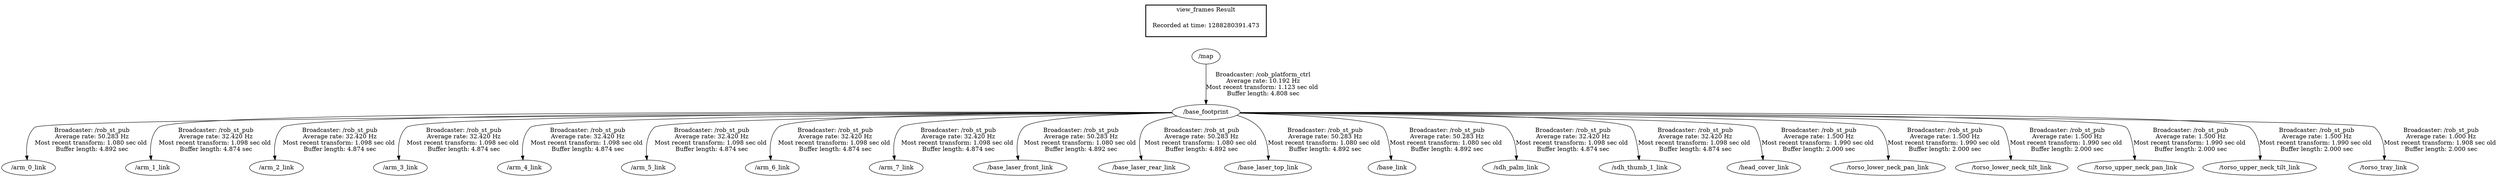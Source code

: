 digraph G {
"/base_footprint" -> "/arm_0_link"[label="Broadcaster: /rob_st_pub\nAverage rate: 50.283 Hz\nMost recent transform: 1.080 sec old \nBuffer length: 4.892 sec\n"];
"/map" -> "/base_footprint"[label="Broadcaster: /cob_platform_ctrl\nAverage rate: 10.192 Hz\nMost recent transform: 1.123 sec old \nBuffer length: 4.808 sec\n"];
"/base_footprint" -> "/arm_1_link"[label="Broadcaster: /rob_st_pub\nAverage rate: 32.420 Hz\nMost recent transform: 1.098 sec old \nBuffer length: 4.874 sec\n"];
"/base_footprint" -> "/arm_2_link"[label="Broadcaster: /rob_st_pub\nAverage rate: 32.420 Hz\nMost recent transform: 1.098 sec old \nBuffer length: 4.874 sec\n"];
"/base_footprint" -> "/arm_3_link"[label="Broadcaster: /rob_st_pub\nAverage rate: 32.420 Hz\nMost recent transform: 1.098 sec old \nBuffer length: 4.874 sec\n"];
"/base_footprint" -> "/arm_4_link"[label="Broadcaster: /rob_st_pub\nAverage rate: 32.420 Hz\nMost recent transform: 1.098 sec old \nBuffer length: 4.874 sec\n"];
"/base_footprint" -> "/arm_5_link"[label="Broadcaster: /rob_st_pub\nAverage rate: 32.420 Hz\nMost recent transform: 1.098 sec old \nBuffer length: 4.874 sec\n"];
"/base_footprint" -> "/arm_6_link"[label="Broadcaster: /rob_st_pub\nAverage rate: 32.420 Hz\nMost recent transform: 1.098 sec old \nBuffer length: 4.874 sec\n"];
"/base_footprint" -> "/arm_7_link"[label="Broadcaster: /rob_st_pub\nAverage rate: 32.420 Hz\nMost recent transform: 1.098 sec old \nBuffer length: 4.874 sec\n"];
"/base_footprint" -> "/base_laser_front_link"[label="Broadcaster: /rob_st_pub\nAverage rate: 50.283 Hz\nMost recent transform: 1.080 sec old \nBuffer length: 4.892 sec\n"];
"/base_footprint" -> "/base_laser_rear_link"[label="Broadcaster: /rob_st_pub\nAverage rate: 50.283 Hz\nMost recent transform: 1.080 sec old \nBuffer length: 4.892 sec\n"];
"/base_footprint" -> "/base_laser_top_link"[label="Broadcaster: /rob_st_pub\nAverage rate: 50.283 Hz\nMost recent transform: 1.080 sec old \nBuffer length: 4.892 sec\n"];
"/base_footprint" -> "/base_link"[label="Broadcaster: /rob_st_pub\nAverage rate: 50.283 Hz\nMost recent transform: 1.080 sec old \nBuffer length: 4.892 sec\n"];
"/base_footprint" -> "/sdh_palm_link"[label="Broadcaster: /rob_st_pub\nAverage rate: 32.420 Hz\nMost recent transform: 1.098 sec old \nBuffer length: 4.874 sec\n"];
"/base_footprint" -> "/sdh_thumb_1_link"[label="Broadcaster: /rob_st_pub\nAverage rate: 32.420 Hz\nMost recent transform: 1.098 sec old \nBuffer length: 4.874 sec\n"];
"/base_footprint" -> "/head_cover_link"[label="Broadcaster: /rob_st_pub\nAverage rate: 1.500 Hz\nMost recent transform: 1.990 sec old \nBuffer length: 2.000 sec\n"];
"/base_footprint" -> "/torso_lower_neck_pan_link"[label="Broadcaster: /rob_st_pub\nAverage rate: 1.500 Hz\nMost recent transform: 1.990 sec old \nBuffer length: 2.000 sec\n"];
"/base_footprint" -> "/torso_lower_neck_tilt_link"[label="Broadcaster: /rob_st_pub\nAverage rate: 1.500 Hz\nMost recent transform: 1.990 sec old \nBuffer length: 2.000 sec\n"];
"/base_footprint" -> "/torso_upper_neck_pan_link"[label="Broadcaster: /rob_st_pub\nAverage rate: 1.500 Hz\nMost recent transform: 1.990 sec old \nBuffer length: 2.000 sec\n"];
"/base_footprint" -> "/torso_upper_neck_tilt_link"[label="Broadcaster: /rob_st_pub\nAverage rate: 1.500 Hz\nMost recent transform: 1.990 sec old \nBuffer length: 2.000 sec\n"];
"/base_footprint" -> "/torso_tray_link"[label="Broadcaster: /rob_st_pub\nAverage rate: 1.000 Hz\nMost recent transform: 1.908 sec old \nBuffer length: 2.000 sec\n"];
edge [style=invis];
 subgraph cluster_legend { style=bold; color=black; label ="view_frames Result";
"Recorded at time: 1288280391.473"[ shape=plaintext ] ;
 }->"/map";
}